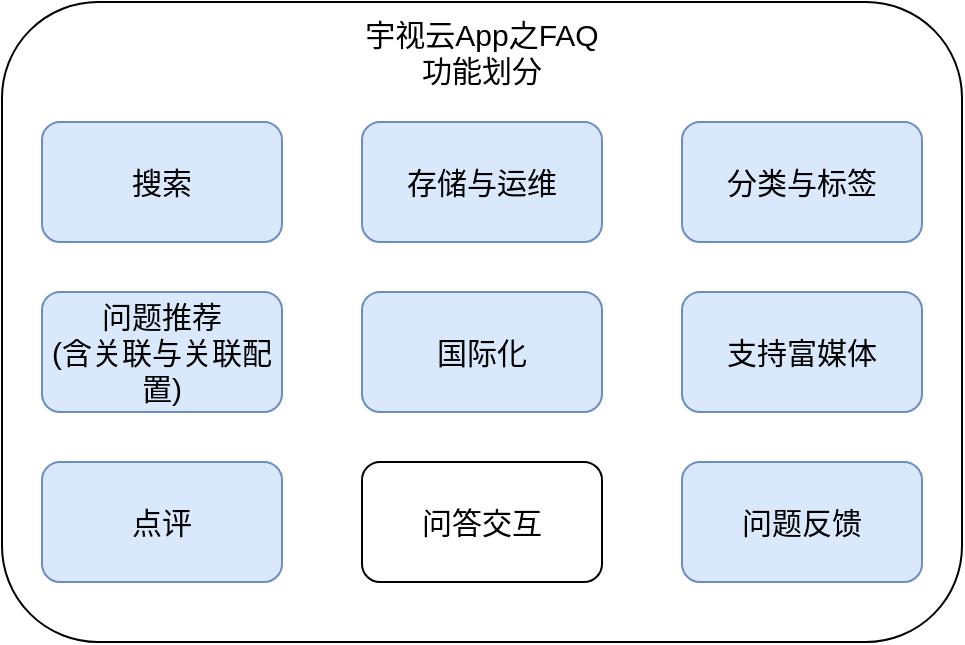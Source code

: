 <mxfile version="24.0.7" type="github">
  <diagram name="第 1 页" id="gmOqz8iHxDGcK4bJCsog">
    <mxGraphModel dx="946" dy="613" grid="1" gridSize="10" guides="1" tooltips="1" connect="1" arrows="1" fold="1" page="1" pageScale="1" pageWidth="827" pageHeight="1169" math="0" shadow="0">
      <root>
        <mxCell id="0" />
        <mxCell id="1" parent="0" />
        <mxCell id="jMHJWPtod-mKoQ7cYotK-1" value="" style="rounded=1;whiteSpace=wrap;html=1;fontSize=15;" parent="1" vertex="1">
          <mxGeometry x="200" y="10" width="480" height="320" as="geometry" />
        </mxCell>
        <mxCell id="jMHJWPtod-mKoQ7cYotK-2" value="搜索" style="rounded=1;whiteSpace=wrap;html=1;fontSize=15;fillColor=#dae8fc;strokeColor=#6c8ebf;" parent="1" vertex="1">
          <mxGeometry x="220" y="70" width="120" height="60" as="geometry" />
        </mxCell>
        <mxCell id="jMHJWPtod-mKoQ7cYotK-3" value="存储与运维" style="rounded=1;whiteSpace=wrap;html=1;fontSize=15;fillColor=#dae8fc;strokeColor=#6c8ebf;" parent="1" vertex="1">
          <mxGeometry x="380" y="70" width="120" height="60" as="geometry" />
        </mxCell>
        <mxCell id="jMHJWPtod-mKoQ7cYotK-4" value="分类与标签" style="rounded=1;whiteSpace=wrap;html=1;fontSize=15;fillColor=#dae8fc;strokeColor=#6c8ebf;" parent="1" vertex="1">
          <mxGeometry x="540" y="70" width="120" height="60" as="geometry" />
        </mxCell>
        <mxCell id="jMHJWPtod-mKoQ7cYotK-6" value="问题推荐&lt;div&gt;(含关联与关联配置)&lt;/div&gt;" style="rounded=1;whiteSpace=wrap;html=1;fontSize=15;fillColor=#dae8fc;strokeColor=#6c8ebf;" parent="1" vertex="1">
          <mxGeometry x="220" y="155" width="120" height="60" as="geometry" />
        </mxCell>
        <mxCell id="jMHJWPtod-mKoQ7cYotK-7" value="问答交互" style="rounded=1;whiteSpace=wrap;html=1;fontSize=15;" parent="1" vertex="1">
          <mxGeometry x="380" y="240" width="120" height="60" as="geometry" />
        </mxCell>
        <mxCell id="jMHJWPtod-mKoQ7cYotK-8" value="国际化" style="rounded=1;whiteSpace=wrap;html=1;fontSize=15;fillColor=#dae8fc;strokeColor=#6c8ebf;" parent="1" vertex="1">
          <mxGeometry x="380" y="155" width="120" height="60" as="geometry" />
        </mxCell>
        <mxCell id="jMHJWPtod-mKoQ7cYotK-9" value="支持富媒体" style="rounded=1;whiteSpace=wrap;html=1;fontSize=15;fillColor=#dae8fc;strokeColor=#6c8ebf;" parent="1" vertex="1">
          <mxGeometry x="540" y="155" width="120" height="60" as="geometry" />
        </mxCell>
        <mxCell id="jMHJWPtod-mKoQ7cYotK-10" value="点评" style="rounded=1;whiteSpace=wrap;html=1;fontSize=15;fillColor=#dae8fc;strokeColor=#6c8ebf;" parent="1" vertex="1">
          <mxGeometry x="220" y="240" width="120" height="60" as="geometry" />
        </mxCell>
        <mxCell id="jMHJWPtod-mKoQ7cYotK-11" value="宇视云App之FAQ功能划分" style="text;html=1;align=center;verticalAlign=middle;whiteSpace=wrap;rounded=0;fontSize=15;" parent="1" vertex="1">
          <mxGeometry x="380" y="20" width="120" height="30" as="geometry" />
        </mxCell>
        <mxCell id="jMHJWPtod-mKoQ7cYotK-12" value="问题反馈" style="rounded=1;whiteSpace=wrap;html=1;fontSize=15;fillColor=#dae8fc;strokeColor=#6c8ebf;" parent="1" vertex="1">
          <mxGeometry x="540" y="240" width="120" height="60" as="geometry" />
        </mxCell>
      </root>
    </mxGraphModel>
  </diagram>
</mxfile>
